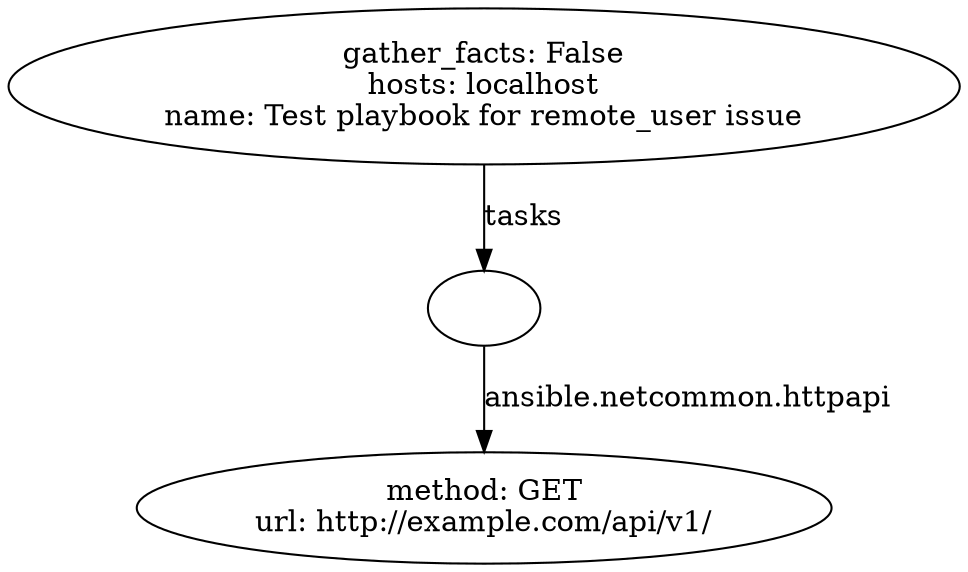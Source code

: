 digraph graphname {
2069 [label="method: GET\nurl: http://example.com/api/v1/\n"];
2068 [label=""];
2068 -> 2069 [label="ansible.netcommon.httpapi"];
2067 [label="gather_facts: False\nhosts: localhost\nname: Test playbook for remote_user issue\n"];
2067 -> 2068 [label="tasks"];
}
